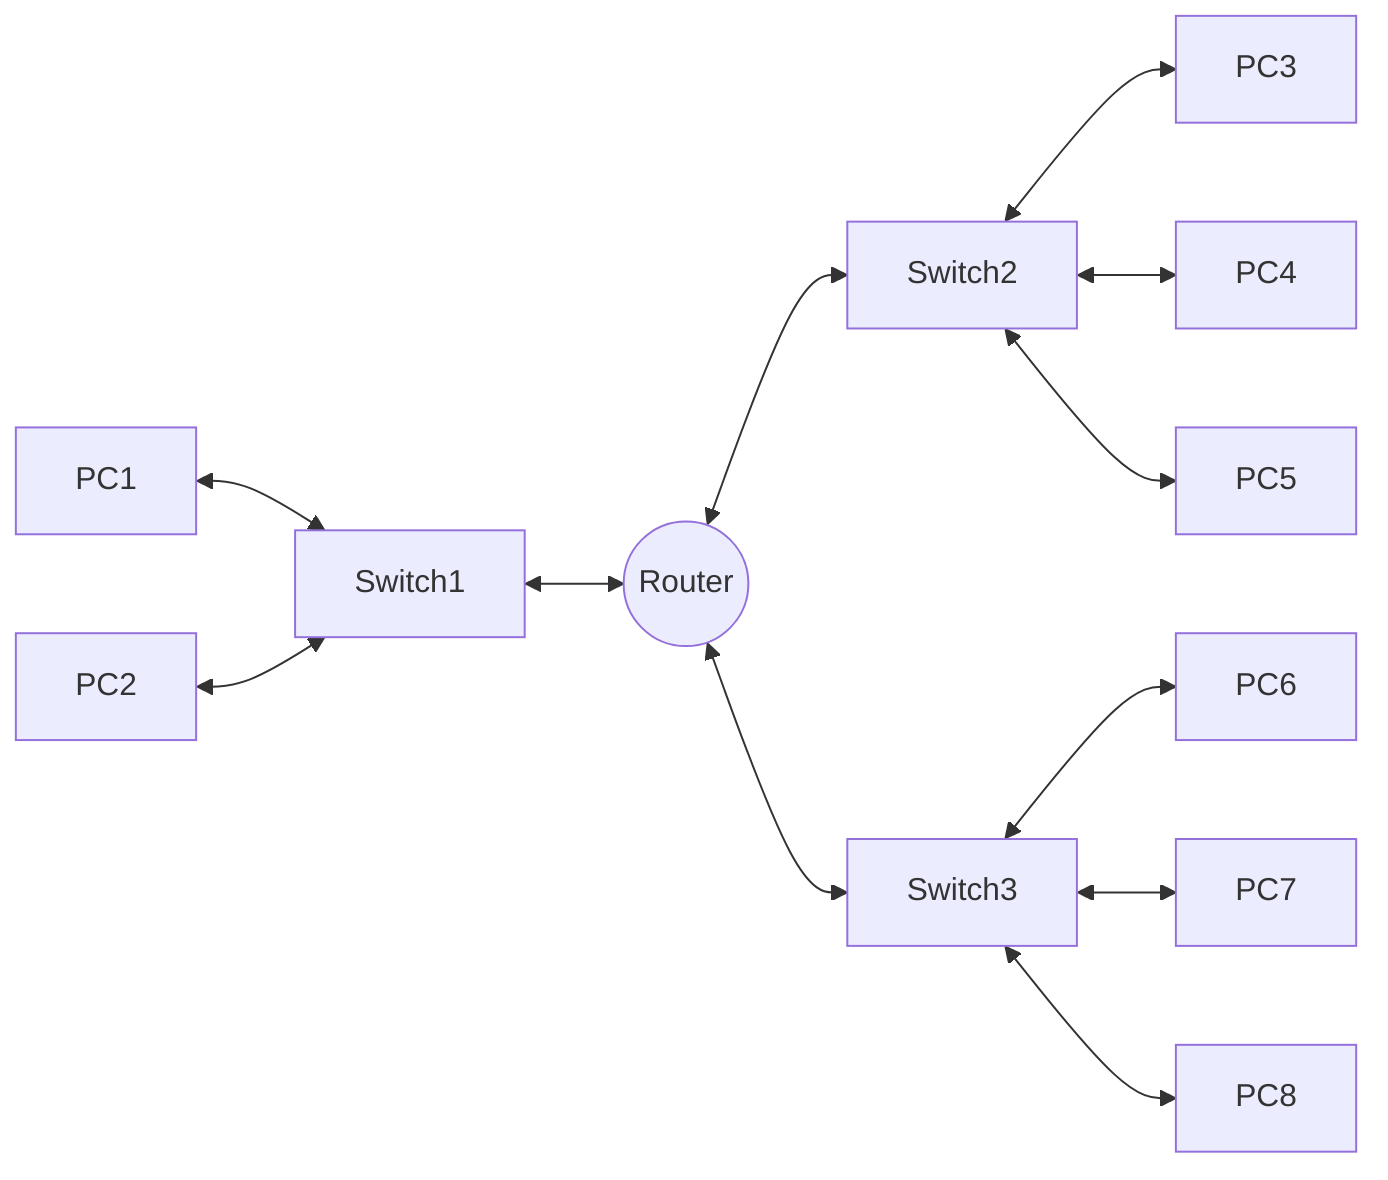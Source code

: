 graph LR
    PC1 <--> Switch1
    PC2 <--> Switch1
    Switch1 <--> Router((Router))
    Router <--> Switch2
    Switch2 <--> PC3
    Switch2 <--> PC4
    Switch2 <--> PC5
    Router <--> Switch3
    Switch3 <--> PC6
    Switch3 <--> PC7
    Switch3 <--> PC8